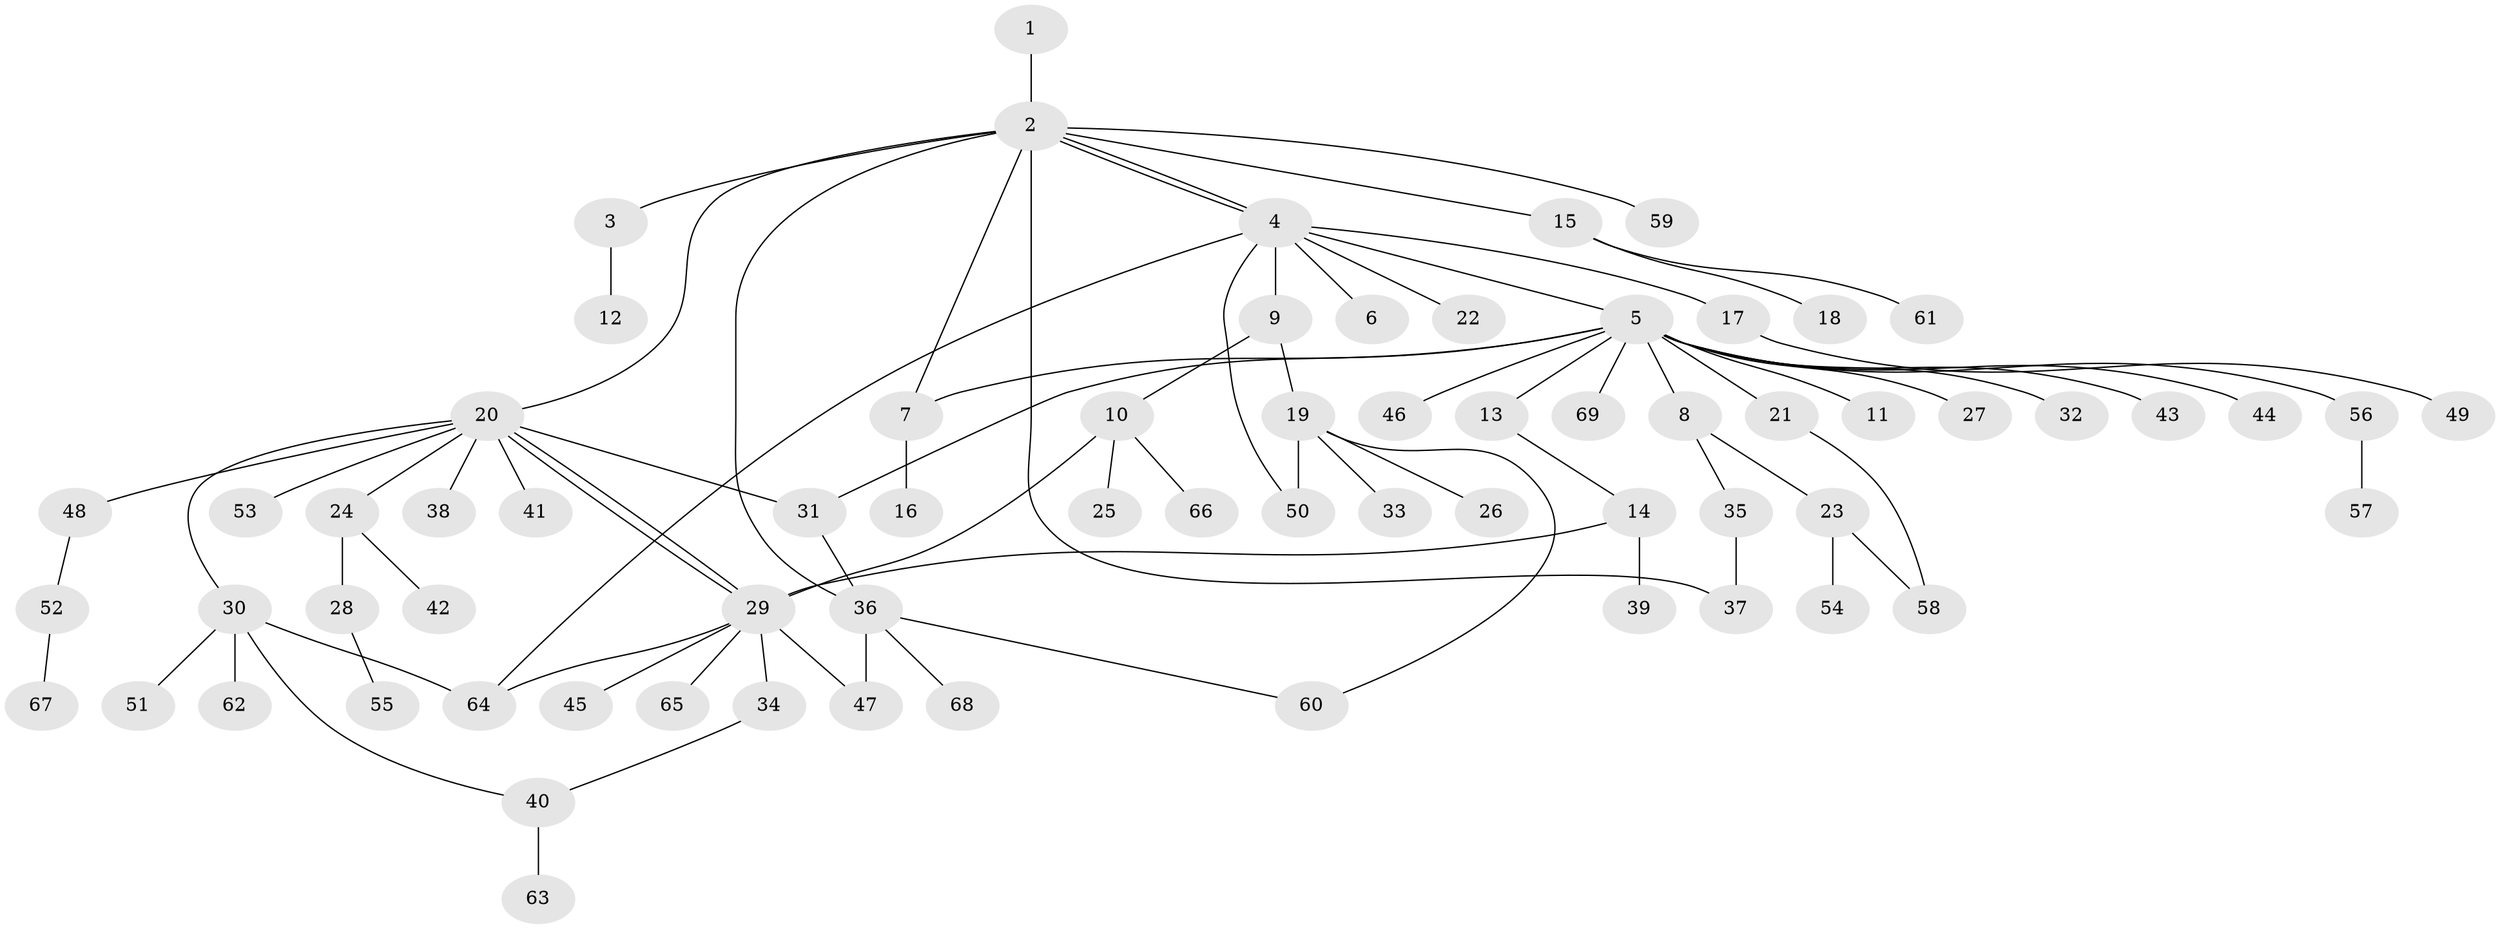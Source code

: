 // Generated by graph-tools (version 1.1) at 2025/47/03/09/25 04:47:28]
// undirected, 69 vertices, 83 edges
graph export_dot {
graph [start="1"]
  node [color=gray90,style=filled];
  1;
  2;
  3;
  4;
  5;
  6;
  7;
  8;
  9;
  10;
  11;
  12;
  13;
  14;
  15;
  16;
  17;
  18;
  19;
  20;
  21;
  22;
  23;
  24;
  25;
  26;
  27;
  28;
  29;
  30;
  31;
  32;
  33;
  34;
  35;
  36;
  37;
  38;
  39;
  40;
  41;
  42;
  43;
  44;
  45;
  46;
  47;
  48;
  49;
  50;
  51;
  52;
  53;
  54;
  55;
  56;
  57;
  58;
  59;
  60;
  61;
  62;
  63;
  64;
  65;
  66;
  67;
  68;
  69;
  1 -- 2;
  2 -- 3;
  2 -- 4;
  2 -- 4;
  2 -- 7;
  2 -- 15;
  2 -- 20;
  2 -- 36;
  2 -- 37;
  2 -- 59;
  3 -- 12;
  4 -- 5;
  4 -- 6;
  4 -- 9;
  4 -- 17;
  4 -- 22;
  4 -- 50;
  4 -- 64;
  5 -- 7;
  5 -- 8;
  5 -- 11;
  5 -- 13;
  5 -- 21;
  5 -- 27;
  5 -- 31;
  5 -- 32;
  5 -- 43;
  5 -- 44;
  5 -- 46;
  5 -- 56;
  5 -- 69;
  7 -- 16;
  8 -- 23;
  8 -- 35;
  9 -- 10;
  9 -- 19;
  10 -- 25;
  10 -- 29;
  10 -- 66;
  13 -- 14;
  14 -- 29;
  14 -- 39;
  15 -- 18;
  15 -- 61;
  17 -- 49;
  19 -- 26;
  19 -- 33;
  19 -- 50;
  19 -- 60;
  20 -- 24;
  20 -- 29;
  20 -- 29;
  20 -- 30;
  20 -- 31;
  20 -- 38;
  20 -- 41;
  20 -- 48;
  20 -- 53;
  21 -- 58;
  23 -- 54;
  23 -- 58;
  24 -- 28;
  24 -- 42;
  28 -- 55;
  29 -- 34;
  29 -- 45;
  29 -- 47;
  29 -- 64;
  29 -- 65;
  30 -- 40;
  30 -- 51;
  30 -- 62;
  30 -- 64;
  31 -- 36;
  34 -- 40;
  35 -- 37;
  36 -- 47;
  36 -- 60;
  36 -- 68;
  40 -- 63;
  48 -- 52;
  52 -- 67;
  56 -- 57;
}
